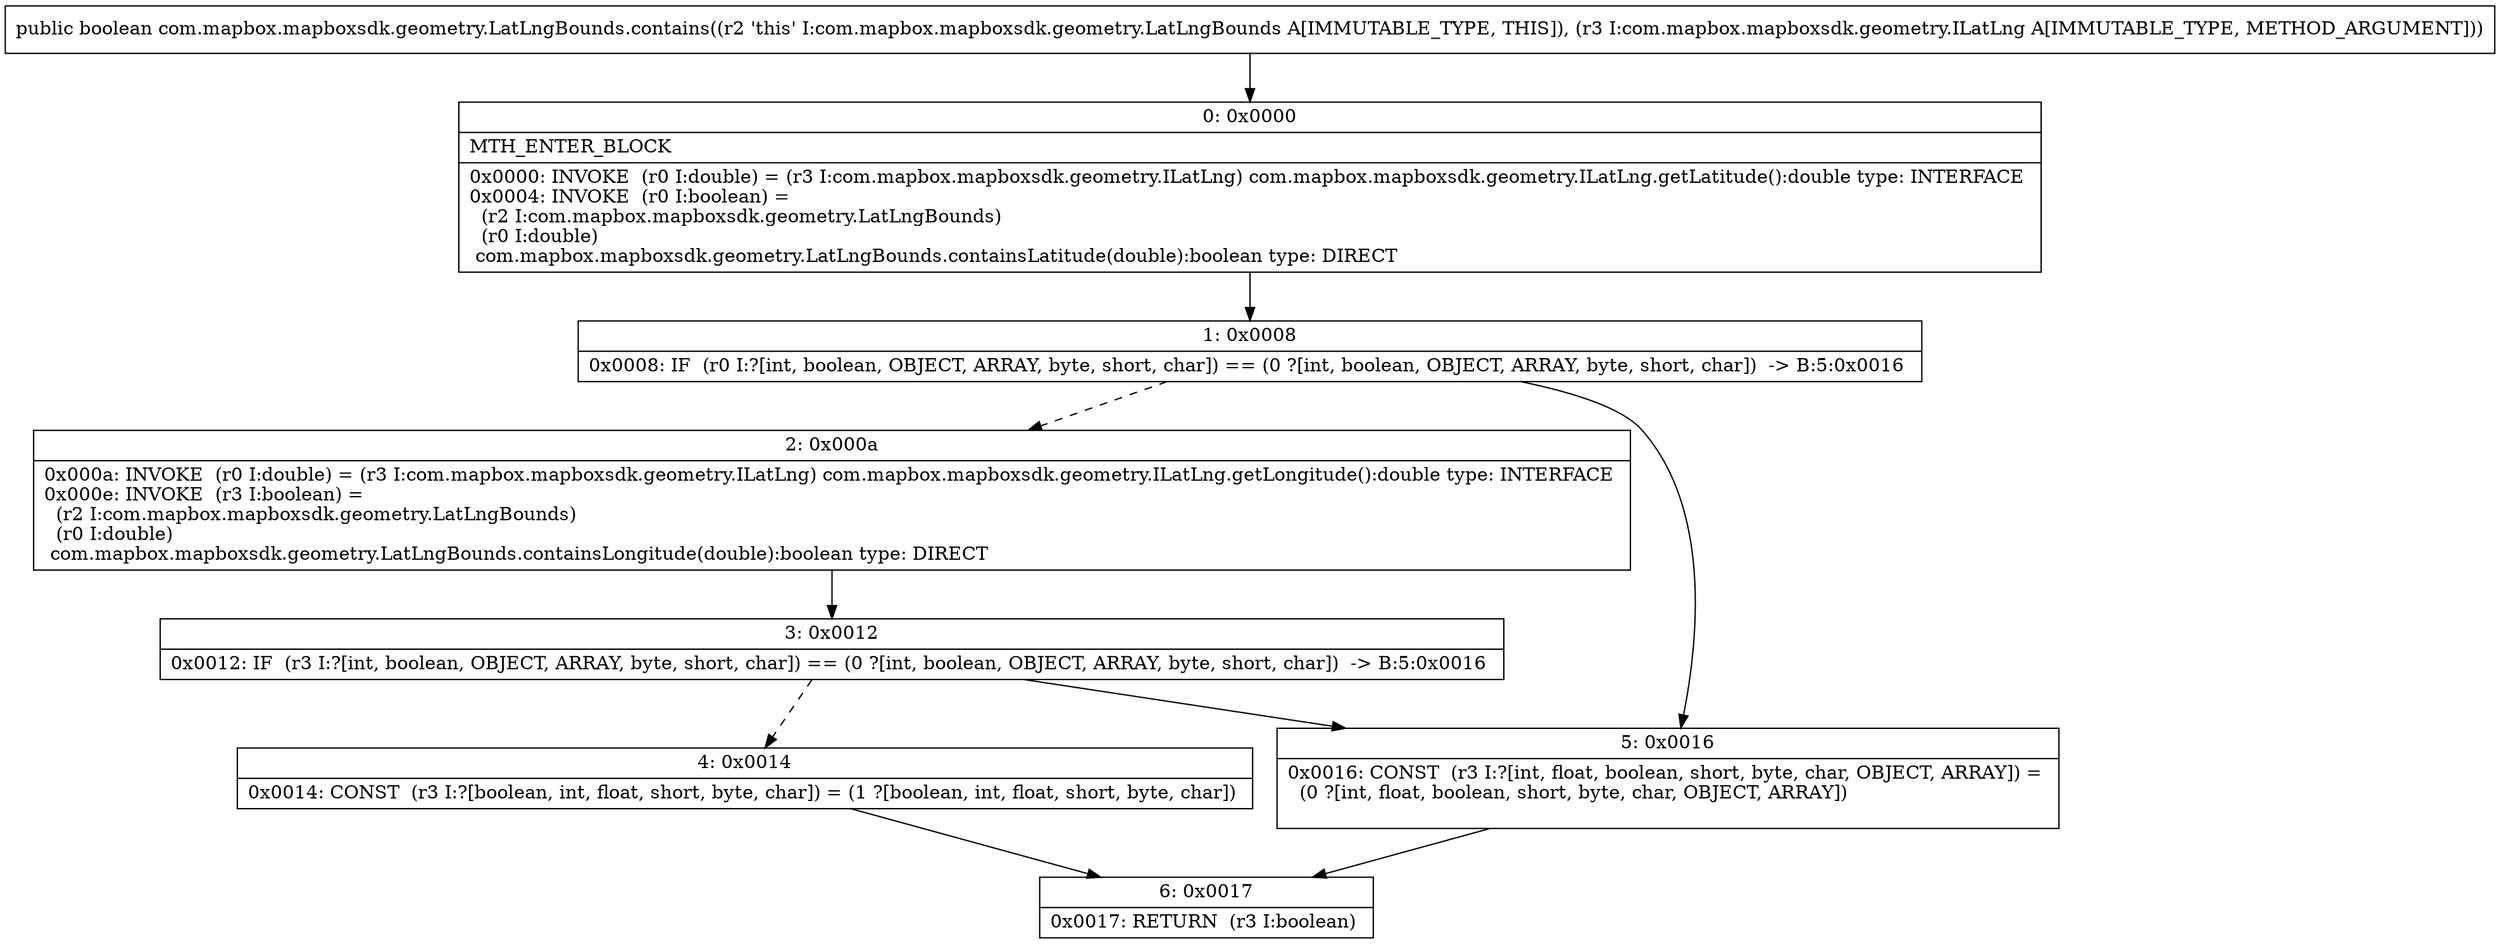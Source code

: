 digraph "CFG forcom.mapbox.mapboxsdk.geometry.LatLngBounds.contains(Lcom\/mapbox\/mapboxsdk\/geometry\/ILatLng;)Z" {
Node_0 [shape=record,label="{0\:\ 0x0000|MTH_ENTER_BLOCK\l|0x0000: INVOKE  (r0 I:double) = (r3 I:com.mapbox.mapboxsdk.geometry.ILatLng) com.mapbox.mapboxsdk.geometry.ILatLng.getLatitude():double type: INTERFACE \l0x0004: INVOKE  (r0 I:boolean) = \l  (r2 I:com.mapbox.mapboxsdk.geometry.LatLngBounds)\l  (r0 I:double)\l com.mapbox.mapboxsdk.geometry.LatLngBounds.containsLatitude(double):boolean type: DIRECT \l}"];
Node_1 [shape=record,label="{1\:\ 0x0008|0x0008: IF  (r0 I:?[int, boolean, OBJECT, ARRAY, byte, short, char]) == (0 ?[int, boolean, OBJECT, ARRAY, byte, short, char])  \-\> B:5:0x0016 \l}"];
Node_2 [shape=record,label="{2\:\ 0x000a|0x000a: INVOKE  (r0 I:double) = (r3 I:com.mapbox.mapboxsdk.geometry.ILatLng) com.mapbox.mapboxsdk.geometry.ILatLng.getLongitude():double type: INTERFACE \l0x000e: INVOKE  (r3 I:boolean) = \l  (r2 I:com.mapbox.mapboxsdk.geometry.LatLngBounds)\l  (r0 I:double)\l com.mapbox.mapboxsdk.geometry.LatLngBounds.containsLongitude(double):boolean type: DIRECT \l}"];
Node_3 [shape=record,label="{3\:\ 0x0012|0x0012: IF  (r3 I:?[int, boolean, OBJECT, ARRAY, byte, short, char]) == (0 ?[int, boolean, OBJECT, ARRAY, byte, short, char])  \-\> B:5:0x0016 \l}"];
Node_4 [shape=record,label="{4\:\ 0x0014|0x0014: CONST  (r3 I:?[boolean, int, float, short, byte, char]) = (1 ?[boolean, int, float, short, byte, char]) \l}"];
Node_5 [shape=record,label="{5\:\ 0x0016|0x0016: CONST  (r3 I:?[int, float, boolean, short, byte, char, OBJECT, ARRAY]) = \l  (0 ?[int, float, boolean, short, byte, char, OBJECT, ARRAY])\l \l}"];
Node_6 [shape=record,label="{6\:\ 0x0017|0x0017: RETURN  (r3 I:boolean) \l}"];
MethodNode[shape=record,label="{public boolean com.mapbox.mapboxsdk.geometry.LatLngBounds.contains((r2 'this' I:com.mapbox.mapboxsdk.geometry.LatLngBounds A[IMMUTABLE_TYPE, THIS]), (r3 I:com.mapbox.mapboxsdk.geometry.ILatLng A[IMMUTABLE_TYPE, METHOD_ARGUMENT])) }"];
MethodNode -> Node_0;
Node_0 -> Node_1;
Node_1 -> Node_2[style=dashed];
Node_1 -> Node_5;
Node_2 -> Node_3;
Node_3 -> Node_4[style=dashed];
Node_3 -> Node_5;
Node_4 -> Node_6;
Node_5 -> Node_6;
}

